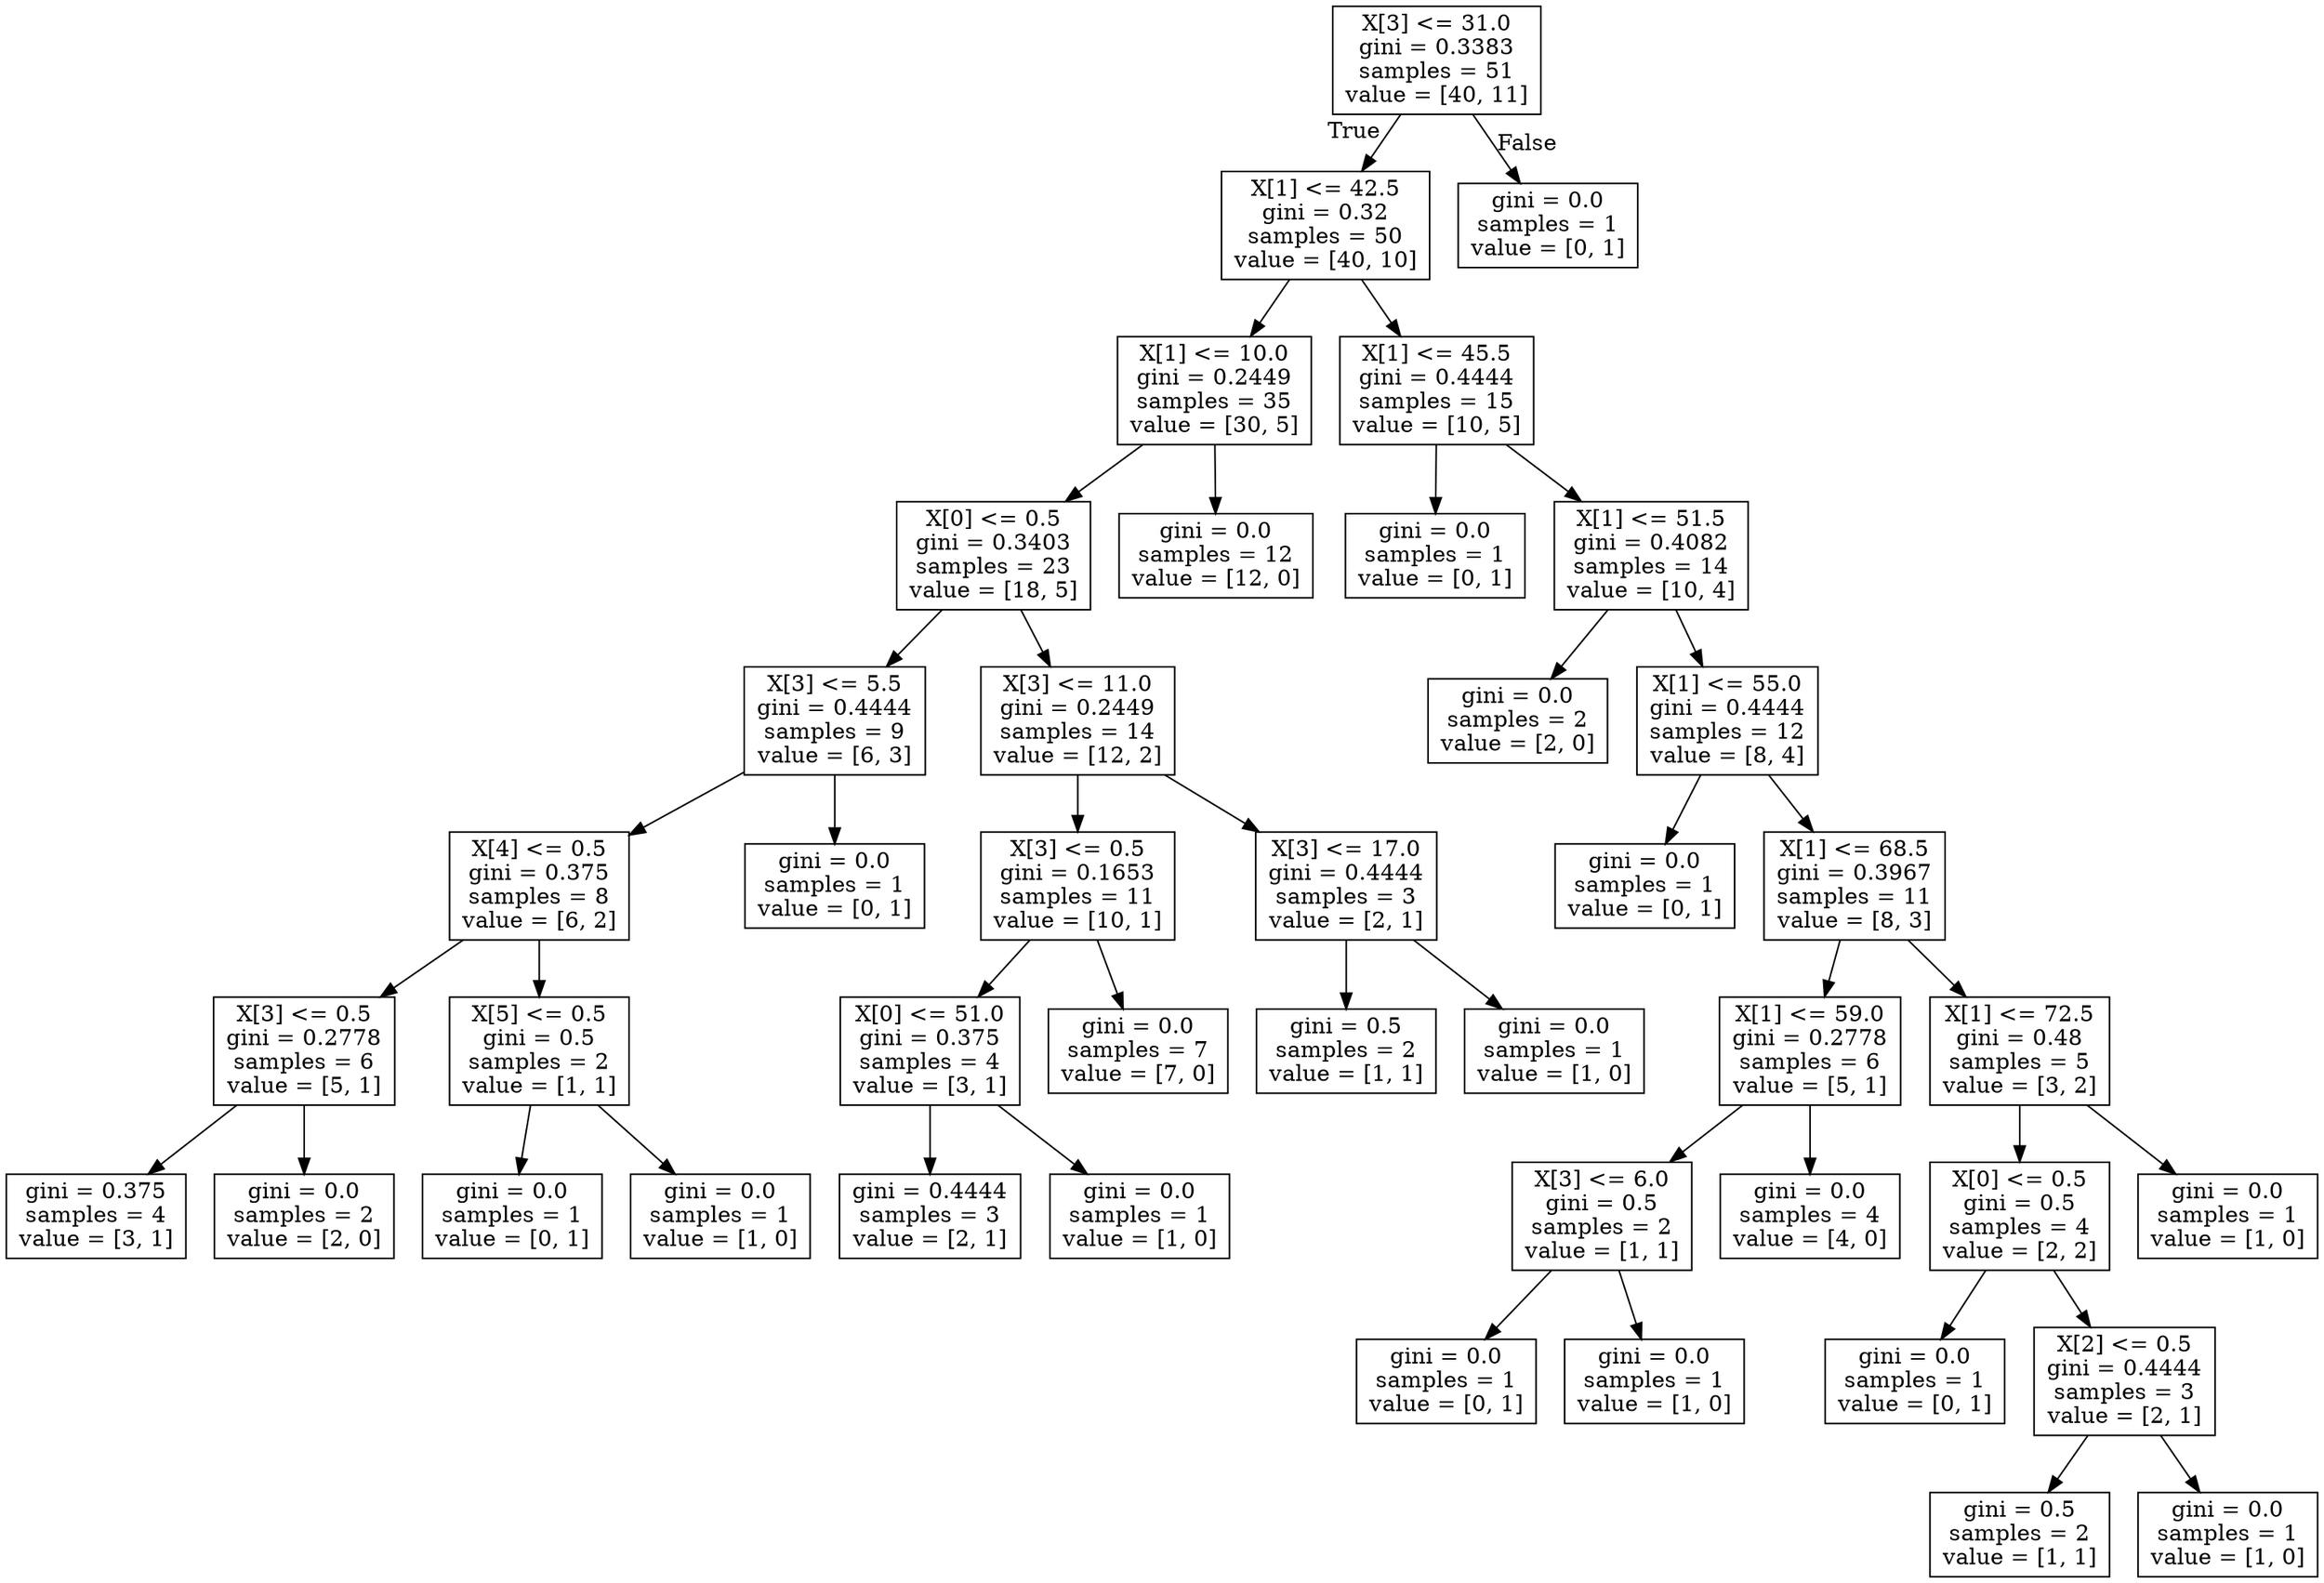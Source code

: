 digraph Tree {
node [shape=box] ;
0 [label="X[3] <= 31.0\ngini = 0.3383\nsamples = 51\nvalue = [40, 11]"] ;
1 [label="X[1] <= 42.5\ngini = 0.32\nsamples = 50\nvalue = [40, 10]"] ;
0 -> 1 [labeldistance=2.5, labelangle=45, headlabel="True"] ;
2 [label="X[1] <= 10.0\ngini = 0.2449\nsamples = 35\nvalue = [30, 5]"] ;
1 -> 2 ;
3 [label="X[0] <= 0.5\ngini = 0.3403\nsamples = 23\nvalue = [18, 5]"] ;
2 -> 3 ;
4 [label="X[3] <= 5.5\ngini = 0.4444\nsamples = 9\nvalue = [6, 3]"] ;
3 -> 4 ;
5 [label="X[4] <= 0.5\ngini = 0.375\nsamples = 8\nvalue = [6, 2]"] ;
4 -> 5 ;
6 [label="X[3] <= 0.5\ngini = 0.2778\nsamples = 6\nvalue = [5, 1]"] ;
5 -> 6 ;
7 [label="gini = 0.375\nsamples = 4\nvalue = [3, 1]"] ;
6 -> 7 ;
8 [label="gini = 0.0\nsamples = 2\nvalue = [2, 0]"] ;
6 -> 8 ;
9 [label="X[5] <= 0.5\ngini = 0.5\nsamples = 2\nvalue = [1, 1]"] ;
5 -> 9 ;
10 [label="gini = 0.0\nsamples = 1\nvalue = [0, 1]"] ;
9 -> 10 ;
11 [label="gini = 0.0\nsamples = 1\nvalue = [1, 0]"] ;
9 -> 11 ;
12 [label="gini = 0.0\nsamples = 1\nvalue = [0, 1]"] ;
4 -> 12 ;
13 [label="X[3] <= 11.0\ngini = 0.2449\nsamples = 14\nvalue = [12, 2]"] ;
3 -> 13 ;
14 [label="X[3] <= 0.5\ngini = 0.1653\nsamples = 11\nvalue = [10, 1]"] ;
13 -> 14 ;
15 [label="X[0] <= 51.0\ngini = 0.375\nsamples = 4\nvalue = [3, 1]"] ;
14 -> 15 ;
16 [label="gini = 0.4444\nsamples = 3\nvalue = [2, 1]"] ;
15 -> 16 ;
17 [label="gini = 0.0\nsamples = 1\nvalue = [1, 0]"] ;
15 -> 17 ;
18 [label="gini = 0.0\nsamples = 7\nvalue = [7, 0]"] ;
14 -> 18 ;
19 [label="X[3] <= 17.0\ngini = 0.4444\nsamples = 3\nvalue = [2, 1]"] ;
13 -> 19 ;
20 [label="gini = 0.5\nsamples = 2\nvalue = [1, 1]"] ;
19 -> 20 ;
21 [label="gini = 0.0\nsamples = 1\nvalue = [1, 0]"] ;
19 -> 21 ;
22 [label="gini = 0.0\nsamples = 12\nvalue = [12, 0]"] ;
2 -> 22 ;
23 [label="X[1] <= 45.5\ngini = 0.4444\nsamples = 15\nvalue = [10, 5]"] ;
1 -> 23 ;
24 [label="gini = 0.0\nsamples = 1\nvalue = [0, 1]"] ;
23 -> 24 ;
25 [label="X[1] <= 51.5\ngini = 0.4082\nsamples = 14\nvalue = [10, 4]"] ;
23 -> 25 ;
26 [label="gini = 0.0\nsamples = 2\nvalue = [2, 0]"] ;
25 -> 26 ;
27 [label="X[1] <= 55.0\ngini = 0.4444\nsamples = 12\nvalue = [8, 4]"] ;
25 -> 27 ;
28 [label="gini = 0.0\nsamples = 1\nvalue = [0, 1]"] ;
27 -> 28 ;
29 [label="X[1] <= 68.5\ngini = 0.3967\nsamples = 11\nvalue = [8, 3]"] ;
27 -> 29 ;
30 [label="X[1] <= 59.0\ngini = 0.2778\nsamples = 6\nvalue = [5, 1]"] ;
29 -> 30 ;
31 [label="X[3] <= 6.0\ngini = 0.5\nsamples = 2\nvalue = [1, 1]"] ;
30 -> 31 ;
32 [label="gini = 0.0\nsamples = 1\nvalue = [0, 1]"] ;
31 -> 32 ;
33 [label="gini = 0.0\nsamples = 1\nvalue = [1, 0]"] ;
31 -> 33 ;
34 [label="gini = 0.0\nsamples = 4\nvalue = [4, 0]"] ;
30 -> 34 ;
35 [label="X[1] <= 72.5\ngini = 0.48\nsamples = 5\nvalue = [3, 2]"] ;
29 -> 35 ;
36 [label="X[0] <= 0.5\ngini = 0.5\nsamples = 4\nvalue = [2, 2]"] ;
35 -> 36 ;
37 [label="gini = 0.0\nsamples = 1\nvalue = [0, 1]"] ;
36 -> 37 ;
38 [label="X[2] <= 0.5\ngini = 0.4444\nsamples = 3\nvalue = [2, 1]"] ;
36 -> 38 ;
39 [label="gini = 0.5\nsamples = 2\nvalue = [1, 1]"] ;
38 -> 39 ;
40 [label="gini = 0.0\nsamples = 1\nvalue = [1, 0]"] ;
38 -> 40 ;
41 [label="gini = 0.0\nsamples = 1\nvalue = [1, 0]"] ;
35 -> 41 ;
42 [label="gini = 0.0\nsamples = 1\nvalue = [0, 1]"] ;
0 -> 42 [labeldistance=2.5, labelangle=-45, headlabel="False"] ;
}